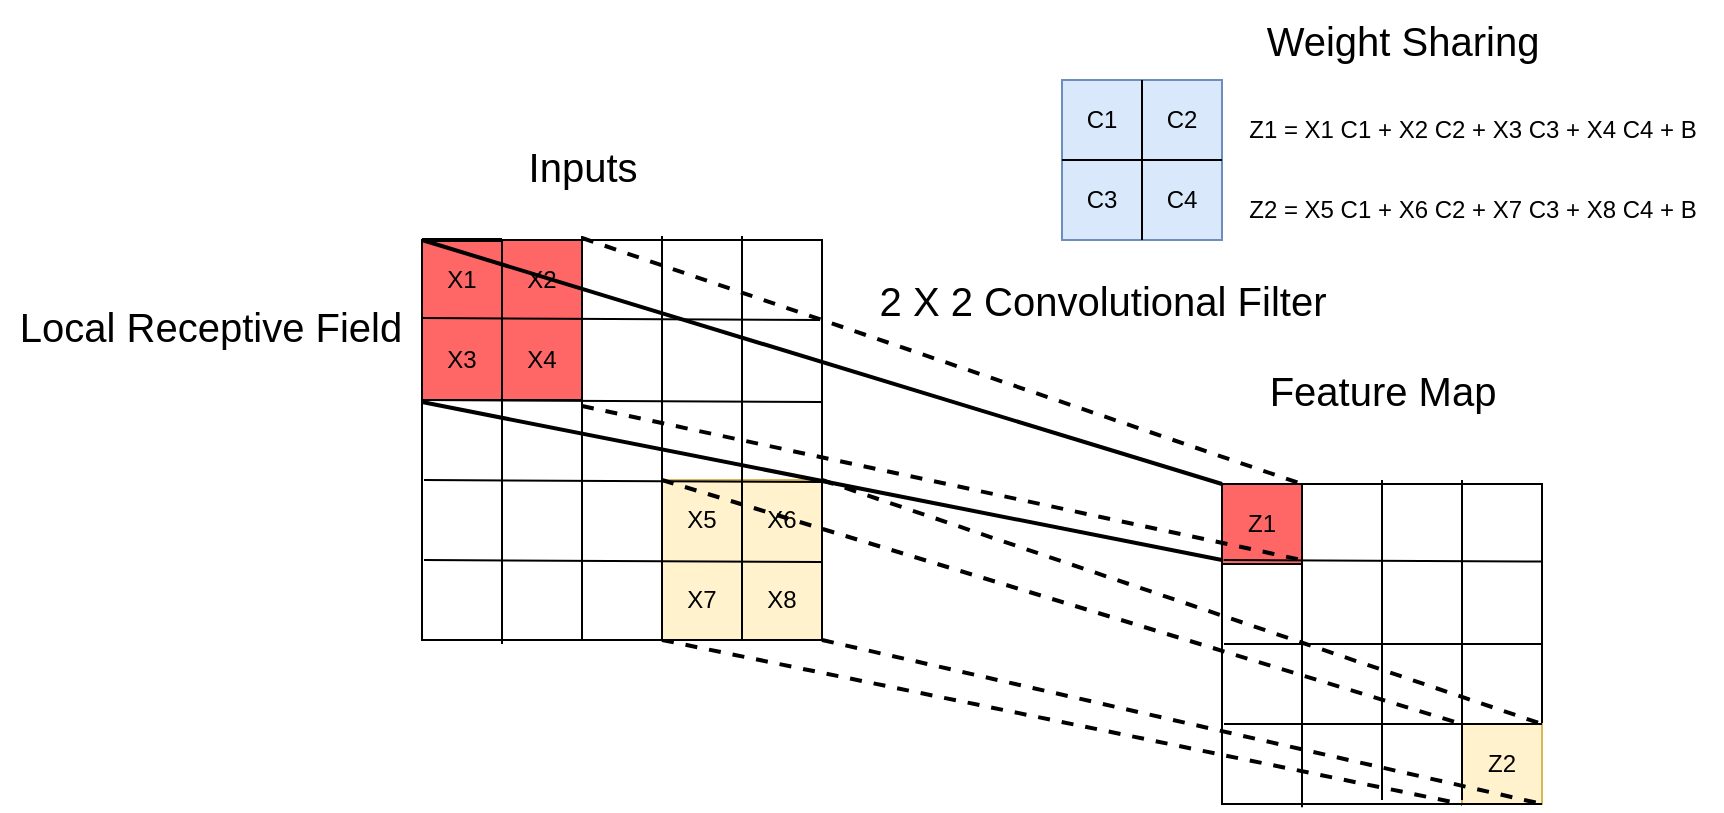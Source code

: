 <mxfile version="27.0.9">
  <diagram name="Page-1" id="Q3LpZTJptfd8fAtM910Q">
    <mxGraphModel dx="1570" dy="636" grid="1" gridSize="10" guides="1" tooltips="1" connect="1" arrows="1" fold="1" page="1" pageScale="1" pageWidth="827" pageHeight="1169" math="0" shadow="0">
      <root>
        <mxCell id="0" />
        <mxCell id="1" parent="0" />
        <mxCell id="G32MJahWbBB-IwMtLDE4-54" value="" style="endArrow=none;html=1;strokeWidth=2;rounded=0;exitX=0;exitY=1;exitDx=0;exitDy=0;entryX=0;entryY=1;entryDx=0;entryDy=0;dashed=1;" edge="1" parent="1" source="G32MJahWbBB-IwMtLDE4-48" target="G32MJahWbBB-IwMtLDE4-51">
          <mxGeometry width="50" height="50" relative="1" as="geometry">
            <mxPoint x="520" y="630" as="sourcePoint" />
            <mxPoint x="920" y="752" as="targetPoint" />
          </mxGeometry>
        </mxCell>
        <mxCell id="G32MJahWbBB-IwMtLDE4-10" value="" style="whiteSpace=wrap;html=1;aspect=fixed;fillStyle=auto;fillColor=none;" vertex="1" parent="1">
          <mxGeometry x="520" y="322" width="160" height="160" as="geometry" />
        </mxCell>
        <mxCell id="G32MJahWbBB-IwMtLDE4-52" value="" style="rounded=0;whiteSpace=wrap;html=1;fillColor=#fff2cc;strokeColor=#d6b656;" vertex="1" parent="1">
          <mxGeometry x="640" y="442" width="40" height="40" as="geometry" />
        </mxCell>
        <mxCell id="G32MJahWbBB-IwMtLDE4-56" value="" style="endArrow=none;html=1;strokeWidth=2;rounded=0;exitX=1;exitY=1;exitDx=0;exitDy=0;entryX=1;entryY=1;entryDx=0;entryDy=0;dashed=1;" edge="1" parent="1" source="G32MJahWbBB-IwMtLDE4-49" target="G32MJahWbBB-IwMtLDE4-51">
          <mxGeometry width="50" height="50" relative="1" as="geometry">
            <mxPoint x="370" y="620" as="sourcePoint" />
            <mxPoint x="770" y="702" as="targetPoint" />
          </mxGeometry>
        </mxCell>
        <mxCell id="G32MJahWbBB-IwMtLDE4-50" value="" style="whiteSpace=wrap;html=1;aspect=fixed;fillColor=#fff2cc;strokeColor=#d6b656;" vertex="1" parent="1">
          <mxGeometry x="240" y="320" width="80" height="80" as="geometry" />
        </mxCell>
        <mxCell id="G32MJahWbBB-IwMtLDE4-27" value="" style="whiteSpace=wrap;html=1;aspect=fixed;fillColor=#FF6666;" vertex="1" parent="1">
          <mxGeometry x="520" y="322" width="40" height="40" as="geometry" />
        </mxCell>
        <mxCell id="G32MJahWbBB-IwMtLDE4-26" value="" style="whiteSpace=wrap;html=1;aspect=fixed;fillColor=#FF6666;" vertex="1" parent="1">
          <mxGeometry x="120" y="200" width="80" height="80" as="geometry" />
        </mxCell>
        <mxCell id="G32MJahWbBB-IwMtLDE4-29" value="X1" style="text;html=1;align=center;verticalAlign=middle;whiteSpace=wrap;rounded=0;" vertex="1" parent="1">
          <mxGeometry x="120" y="200" width="40" height="40" as="geometry" />
        </mxCell>
        <mxCell id="G32MJahWbBB-IwMtLDE4-30" value="X2" style="text;html=1;align=center;verticalAlign=middle;whiteSpace=wrap;rounded=0;" vertex="1" parent="1">
          <mxGeometry x="160" y="200" width="40" height="40" as="geometry" />
        </mxCell>
        <mxCell id="G32MJahWbBB-IwMtLDE4-1" value="" style="whiteSpace=wrap;html=1;aspect=fixed;fillStyle=auto;fillColor=none;" vertex="1" parent="1">
          <mxGeometry x="120" y="200" width="200" height="200" as="geometry" />
        </mxCell>
        <mxCell id="G32MJahWbBB-IwMtLDE4-2" value="" style="endArrow=none;html=1;rounded=0;entryX=0;entryY=0.195;entryDx=0;entryDy=0;entryPerimeter=0;exitX=0.995;exitY=0.2;exitDx=0;exitDy=0;exitPerimeter=0;" edge="1" parent="1" source="G32MJahWbBB-IwMtLDE4-1" target="G32MJahWbBB-IwMtLDE4-1">
          <mxGeometry width="50" height="50" relative="1" as="geometry">
            <mxPoint x="340" y="340" as="sourcePoint" />
            <mxPoint x="130" y="240" as="targetPoint" />
          </mxGeometry>
        </mxCell>
        <mxCell id="G32MJahWbBB-IwMtLDE4-3" value="" style="endArrow=none;html=1;rounded=0;entryX=0;entryY=0.195;entryDx=0;entryDy=0;entryPerimeter=0;exitX=0.995;exitY=0.2;exitDx=0;exitDy=0;exitPerimeter=0;" edge="1" parent="1">
          <mxGeometry width="50" height="50" relative="1" as="geometry">
            <mxPoint x="320" y="281" as="sourcePoint" />
            <mxPoint x="121" y="280" as="targetPoint" />
          </mxGeometry>
        </mxCell>
        <mxCell id="G32MJahWbBB-IwMtLDE4-4" value="" style="endArrow=none;html=1;rounded=0;entryX=0;entryY=0.195;entryDx=0;entryDy=0;entryPerimeter=0;exitX=0.995;exitY=0.2;exitDx=0;exitDy=0;exitPerimeter=0;" edge="1" parent="1">
          <mxGeometry width="50" height="50" relative="1" as="geometry">
            <mxPoint x="320" y="321" as="sourcePoint" />
            <mxPoint x="121" y="320" as="targetPoint" />
          </mxGeometry>
        </mxCell>
        <mxCell id="G32MJahWbBB-IwMtLDE4-5" value="" style="endArrow=none;html=1;rounded=0;entryX=0;entryY=0.195;entryDx=0;entryDy=0;entryPerimeter=0;exitX=0.995;exitY=0.2;exitDx=0;exitDy=0;exitPerimeter=0;" edge="1" parent="1">
          <mxGeometry width="50" height="50" relative="1" as="geometry">
            <mxPoint x="320" y="361" as="sourcePoint" />
            <mxPoint x="121" y="360" as="targetPoint" />
          </mxGeometry>
        </mxCell>
        <mxCell id="G32MJahWbBB-IwMtLDE4-6" value="" style="endArrow=none;html=1;rounded=0;entryX=0.2;entryY=0;entryDx=0;entryDy=0;entryPerimeter=0;exitX=0.2;exitY=1.01;exitDx=0;exitDy=0;exitPerimeter=0;" edge="1" parent="1" source="G32MJahWbBB-IwMtLDE4-1" target="G32MJahWbBB-IwMtLDE4-1">
          <mxGeometry width="50" height="50" relative="1" as="geometry">
            <mxPoint x="639" y="331" as="sourcePoint" />
            <mxPoint x="440" y="330" as="targetPoint" />
          </mxGeometry>
        </mxCell>
        <mxCell id="G32MJahWbBB-IwMtLDE4-7" value="" style="endArrow=none;html=1;rounded=0;entryX=0.2;entryY=0;entryDx=0;entryDy=0;entryPerimeter=0;exitX=0.2;exitY=1.01;exitDx=0;exitDy=0;exitPerimeter=0;" edge="1" parent="1">
          <mxGeometry width="50" height="50" relative="1" as="geometry">
            <mxPoint x="200" y="400" as="sourcePoint" />
            <mxPoint x="200" y="198" as="targetPoint" />
          </mxGeometry>
        </mxCell>
        <mxCell id="G32MJahWbBB-IwMtLDE4-8" value="" style="endArrow=none;html=1;rounded=0;entryX=0.2;entryY=0;entryDx=0;entryDy=0;entryPerimeter=0;exitX=0.2;exitY=1.01;exitDx=0;exitDy=0;exitPerimeter=0;" edge="1" parent="1">
          <mxGeometry width="50" height="50" relative="1" as="geometry">
            <mxPoint x="240" y="400" as="sourcePoint" />
            <mxPoint x="240" y="198" as="targetPoint" />
          </mxGeometry>
        </mxCell>
        <mxCell id="G32MJahWbBB-IwMtLDE4-9" value="" style="endArrow=none;html=1;rounded=0;entryX=0.2;entryY=0;entryDx=0;entryDy=0;entryPerimeter=0;exitX=0.2;exitY=1.01;exitDx=0;exitDy=0;exitPerimeter=0;" edge="1" parent="1">
          <mxGeometry width="50" height="50" relative="1" as="geometry">
            <mxPoint x="280" y="400" as="sourcePoint" />
            <mxPoint x="280" y="198" as="targetPoint" />
          </mxGeometry>
        </mxCell>
        <mxCell id="G32MJahWbBB-IwMtLDE4-11" value="" style="endArrow=none;html=1;rounded=0;entryX=0;entryY=0.195;entryDx=0;entryDy=0;entryPerimeter=0;exitX=0.995;exitY=0.2;exitDx=0;exitDy=0;exitPerimeter=0;" edge="1" parent="1">
          <mxGeometry width="50" height="50" relative="1" as="geometry">
            <mxPoint x="680" y="360.8" as="sourcePoint" />
            <mxPoint x="520.8" y="360.0" as="targetPoint" />
          </mxGeometry>
        </mxCell>
        <mxCell id="G32MJahWbBB-IwMtLDE4-12" value="" style="endArrow=none;html=1;rounded=0;entryX=0;entryY=0.195;entryDx=0;entryDy=0;entryPerimeter=0;" edge="1" parent="1">
          <mxGeometry width="50" height="50" relative="1" as="geometry">
            <mxPoint x="680" y="402" as="sourcePoint" />
            <mxPoint x="521" y="402" as="targetPoint" />
          </mxGeometry>
        </mxCell>
        <mxCell id="G32MJahWbBB-IwMtLDE4-13" value="" style="endArrow=none;html=1;rounded=0;entryX=0;entryY=0.195;entryDx=0;entryDy=0;entryPerimeter=0;" edge="1" parent="1">
          <mxGeometry width="50" height="50" relative="1" as="geometry">
            <mxPoint x="680" y="442" as="sourcePoint" />
            <mxPoint x="521" y="442" as="targetPoint" />
          </mxGeometry>
        </mxCell>
        <mxCell id="G32MJahWbBB-IwMtLDE4-14" value="" style="endArrow=none;html=1;rounded=0;entryX=0;entryY=0.195;entryDx=0;entryDy=0;entryPerimeter=0;" edge="1" parent="1">
          <mxGeometry width="50" height="50" relative="1" as="geometry">
            <mxPoint x="680" y="482" as="sourcePoint" />
            <mxPoint x="521" y="482" as="targetPoint" />
          </mxGeometry>
        </mxCell>
        <mxCell id="G32MJahWbBB-IwMtLDE4-15" value="" style="endArrow=none;html=1;rounded=0;entryX=0.2;entryY=0;entryDx=0;entryDy=0;entryPerimeter=0;exitX=0.2;exitY=1.01;exitDx=0;exitDy=0;exitPerimeter=0;" edge="1" parent="1">
          <mxGeometry width="50" height="50" relative="1" as="geometry">
            <mxPoint x="560" y="483.6" as="sourcePoint" />
            <mxPoint x="560" y="322" as="targetPoint" />
          </mxGeometry>
        </mxCell>
        <mxCell id="G32MJahWbBB-IwMtLDE4-16" value="" style="endArrow=none;html=1;rounded=0;entryX=0.2;entryY=0;entryDx=0;entryDy=0;entryPerimeter=0;" edge="1" parent="1">
          <mxGeometry width="50" height="50" relative="1" as="geometry">
            <mxPoint x="600" y="480" as="sourcePoint" />
            <mxPoint x="600" y="320" as="targetPoint" />
          </mxGeometry>
        </mxCell>
        <mxCell id="G32MJahWbBB-IwMtLDE4-17" value="" style="endArrow=none;html=1;rounded=0;entryX=0.2;entryY=0;entryDx=0;entryDy=0;entryPerimeter=0;" edge="1" parent="1">
          <mxGeometry width="50" height="50" relative="1" as="geometry">
            <mxPoint x="640" y="480" as="sourcePoint" />
            <mxPoint x="640" y="320" as="targetPoint" />
          </mxGeometry>
        </mxCell>
        <mxCell id="G32MJahWbBB-IwMtLDE4-19" value="" style="endArrow=none;html=1;strokeWidth=2;rounded=0;exitX=0.4;exitY=-0.005;exitDx=0;exitDy=0;exitPerimeter=0;entryX=0.25;entryY=0;entryDx=0;entryDy=0;dashed=1;" edge="1" parent="1" source="G32MJahWbBB-IwMtLDE4-1" target="G32MJahWbBB-IwMtLDE4-10">
          <mxGeometry width="50" height="50" relative="1" as="geometry">
            <mxPoint x="200" y="150" as="sourcePoint" />
            <mxPoint x="250" y="100" as="targetPoint" />
          </mxGeometry>
        </mxCell>
        <mxCell id="G32MJahWbBB-IwMtLDE4-20" value="" style="endArrow=none;html=1;strokeWidth=2;rounded=0;exitX=0.4;exitY=-0.005;exitDx=0;exitDy=0;exitPerimeter=0;" edge="1" parent="1">
          <mxGeometry width="50" height="50" relative="1" as="geometry">
            <mxPoint x="120" y="281" as="sourcePoint" />
            <mxPoint x="520" y="360" as="targetPoint" />
          </mxGeometry>
        </mxCell>
        <mxCell id="G32MJahWbBB-IwMtLDE4-21" value="" style="endArrow=none;html=1;strokeWidth=2;rounded=0;exitX=0.4;exitY=-0.005;exitDx=0;exitDy=0;exitPerimeter=0;dashed=1;" edge="1" parent="1">
          <mxGeometry width="50" height="50" relative="1" as="geometry">
            <mxPoint x="200" y="283" as="sourcePoint" />
            <mxPoint x="560" y="360" as="targetPoint" />
          </mxGeometry>
        </mxCell>
        <mxCell id="G32MJahWbBB-IwMtLDE4-22" value="" style="endArrow=none;html=1;strokeWidth=2;rounded=0;exitX=0;exitY=0;exitDx=0;exitDy=0;entryX=0;entryY=0;entryDx=0;entryDy=0;" edge="1" parent="1" source="G32MJahWbBB-IwMtLDE4-1" target="G32MJahWbBB-IwMtLDE4-10">
          <mxGeometry width="50" height="50" relative="1" as="geometry">
            <mxPoint x="120" y="200" as="sourcePoint" />
            <mxPoint x="520" y="200" as="targetPoint" />
          </mxGeometry>
        </mxCell>
        <mxCell id="G32MJahWbBB-IwMtLDE4-23" value="&lt;font style=&quot;font-size: 20px;&quot;&gt;Inputs&lt;/font&gt;" style="text;html=1;align=center;verticalAlign=middle;resizable=0;points=[];autosize=1;strokeColor=none;fillColor=none;" vertex="1" parent="1">
          <mxGeometry x="160" y="143" width="80" height="40" as="geometry" />
        </mxCell>
        <mxCell id="G32MJahWbBB-IwMtLDE4-24" value="&lt;font style=&quot;font-size: 20px;&quot;&gt;Feature Map&lt;/font&gt;" style="text;html=1;align=center;verticalAlign=middle;resizable=0;points=[];autosize=1;strokeColor=none;fillColor=none;" vertex="1" parent="1">
          <mxGeometry x="530" y="255" width="140" height="40" as="geometry" />
        </mxCell>
        <mxCell id="G32MJahWbBB-IwMtLDE4-25" value="&lt;font style=&quot;font-size: 20px;&quot;&gt;2 X 2 Convolutional Filter&lt;/font&gt;" style="text;html=1;align=center;verticalAlign=middle;resizable=0;points=[];autosize=1;strokeColor=none;fillColor=none;" vertex="1" parent="1">
          <mxGeometry x="335" y="210" width="250" height="40" as="geometry" />
        </mxCell>
        <mxCell id="G32MJahWbBB-IwMtLDE4-28" value="&lt;font style=&quot;font-size: 20px;&quot;&gt;Local Receptive Field&lt;/font&gt;" style="text;html=1;align=center;verticalAlign=middle;resizable=0;points=[];autosize=1;strokeColor=none;fillColor=none;" vertex="1" parent="1">
          <mxGeometry x="-91" y="223" width="210" height="40" as="geometry" />
        </mxCell>
        <mxCell id="G32MJahWbBB-IwMtLDE4-31" value="" style="endArrow=none;html=1;strokeWidth=2;rounded=0;exitX=0.4;exitY=-0.005;exitDx=0;exitDy=0;exitPerimeter=0;entryX=0;entryY=0;entryDx=0;entryDy=0;" edge="1" parent="1" target="G32MJahWbBB-IwMtLDE4-30">
          <mxGeometry width="50" height="50" relative="1" as="geometry">
            <mxPoint x="120" y="200" as="sourcePoint" />
            <mxPoint x="520" y="322" as="targetPoint" />
          </mxGeometry>
        </mxCell>
        <mxCell id="G32MJahWbBB-IwMtLDE4-32" value="X3" style="text;html=1;align=center;verticalAlign=middle;whiteSpace=wrap;rounded=0;" vertex="1" parent="1">
          <mxGeometry x="120" y="240" width="40" height="40" as="geometry" />
        </mxCell>
        <mxCell id="G32MJahWbBB-IwMtLDE4-33" value="X4" style="text;html=1;align=center;verticalAlign=middle;whiteSpace=wrap;rounded=0;" vertex="1" parent="1">
          <mxGeometry x="160" y="240" width="40" height="40" as="geometry" />
        </mxCell>
        <mxCell id="G32MJahWbBB-IwMtLDE4-34" value="Z1" style="text;html=1;align=center;verticalAlign=middle;whiteSpace=wrap;rounded=0;" vertex="1" parent="1">
          <mxGeometry x="520" y="322" width="40" height="40" as="geometry" />
        </mxCell>
        <mxCell id="G32MJahWbBB-IwMtLDE4-38" value="" style="whiteSpace=wrap;html=1;aspect=fixed;fillColor=#dae8fc;strokeColor=#6c8ebf;" vertex="1" parent="1">
          <mxGeometry x="440" y="120" width="80" height="80" as="geometry" />
        </mxCell>
        <mxCell id="G32MJahWbBB-IwMtLDE4-39" value="" style="endArrow=none;html=1;rounded=0;entryX=1;entryY=0.5;entryDx=0;entryDy=0;exitX=0;exitY=0.5;exitDx=0;exitDy=0;" edge="1" parent="1" source="G32MJahWbBB-IwMtLDE4-38" target="G32MJahWbBB-IwMtLDE4-38">
          <mxGeometry width="50" height="50" relative="1" as="geometry">
            <mxPoint x="370" y="180" as="sourcePoint" />
            <mxPoint x="420" y="130" as="targetPoint" />
          </mxGeometry>
        </mxCell>
        <mxCell id="G32MJahWbBB-IwMtLDE4-40" value="" style="endArrow=none;html=1;rounded=0;entryX=0.5;entryY=1;entryDx=0;entryDy=0;exitX=0.5;exitY=0;exitDx=0;exitDy=0;" edge="1" parent="1" source="G32MJahWbBB-IwMtLDE4-38" target="G32MJahWbBB-IwMtLDE4-38">
          <mxGeometry width="50" height="50" relative="1" as="geometry">
            <mxPoint x="600" y="150" as="sourcePoint" />
            <mxPoint x="680" y="150" as="targetPoint" />
          </mxGeometry>
        </mxCell>
        <mxCell id="G32MJahWbBB-IwMtLDE4-41" value="C1" style="text;html=1;align=center;verticalAlign=middle;whiteSpace=wrap;rounded=0;" vertex="1" parent="1">
          <mxGeometry x="440" y="120" width="40" height="40" as="geometry" />
        </mxCell>
        <mxCell id="G32MJahWbBB-IwMtLDE4-42" value="C2" style="text;html=1;align=center;verticalAlign=middle;whiteSpace=wrap;rounded=0;" vertex="1" parent="1">
          <mxGeometry x="480" y="120" width="40" height="40" as="geometry" />
        </mxCell>
        <mxCell id="G32MJahWbBB-IwMtLDE4-43" value="C3" style="text;html=1;align=center;verticalAlign=middle;whiteSpace=wrap;rounded=0;" vertex="1" parent="1">
          <mxGeometry x="440" y="160" width="40" height="40" as="geometry" />
        </mxCell>
        <mxCell id="G32MJahWbBB-IwMtLDE4-44" value="C4" style="text;html=1;align=center;verticalAlign=middle;whiteSpace=wrap;rounded=0;" vertex="1" parent="1">
          <mxGeometry x="480" y="160" width="40" height="40" as="geometry" />
        </mxCell>
        <mxCell id="G32MJahWbBB-IwMtLDE4-45" value="Z1 = X1 C1 + X2 C2 + X3 C3 + X4 C4 + B" style="text;html=1;align=center;verticalAlign=middle;resizable=0;points=[];autosize=1;strokeColor=none;fillColor=none;" vertex="1" parent="1">
          <mxGeometry x="520" y="130" width="250" height="30" as="geometry" />
        </mxCell>
        <mxCell id="G32MJahWbBB-IwMtLDE4-46" value="X5" style="text;html=1;align=center;verticalAlign=middle;whiteSpace=wrap;rounded=0;" vertex="1" parent="1">
          <mxGeometry x="240" y="320" width="40" height="40" as="geometry" />
        </mxCell>
        <mxCell id="G32MJahWbBB-IwMtLDE4-47" value="X6" style="text;html=1;align=center;verticalAlign=middle;whiteSpace=wrap;rounded=0;" vertex="1" parent="1">
          <mxGeometry x="280" y="320" width="40" height="40" as="geometry" />
        </mxCell>
        <mxCell id="G32MJahWbBB-IwMtLDE4-48" value="X7" style="text;html=1;align=center;verticalAlign=middle;whiteSpace=wrap;rounded=0;" vertex="1" parent="1">
          <mxGeometry x="240" y="360" width="40" height="40" as="geometry" />
        </mxCell>
        <mxCell id="G32MJahWbBB-IwMtLDE4-49" value="X8" style="text;html=1;align=center;verticalAlign=middle;whiteSpace=wrap;rounded=0;" vertex="1" parent="1">
          <mxGeometry x="280" y="360" width="40" height="40" as="geometry" />
        </mxCell>
        <mxCell id="G32MJahWbBB-IwMtLDE4-51" value="Z2" style="text;html=1;align=center;verticalAlign=middle;whiteSpace=wrap;rounded=0;" vertex="1" parent="1">
          <mxGeometry x="640" y="442" width="40" height="40" as="geometry" />
        </mxCell>
        <mxCell id="G32MJahWbBB-IwMtLDE4-53" value="" style="endArrow=none;html=1;strokeWidth=2;rounded=0;exitX=0;exitY=0;exitDx=0;exitDy=0;entryX=0;entryY=0;entryDx=0;entryDy=0;dashed=1;" edge="1" parent="1" source="G32MJahWbBB-IwMtLDE4-46" target="G32MJahWbBB-IwMtLDE4-51">
          <mxGeometry width="50" height="50" relative="1" as="geometry">
            <mxPoint x="430" y="520" as="sourcePoint" />
            <mxPoint x="830" y="599" as="targetPoint" />
          </mxGeometry>
        </mxCell>
        <mxCell id="G32MJahWbBB-IwMtLDE4-55" value="" style="endArrow=none;html=1;strokeWidth=2;rounded=0;exitX=1;exitY=0;exitDx=0;exitDy=0;entryX=1;entryY=0;entryDx=0;entryDy=0;dashed=1;" edge="1" parent="1" source="G32MJahWbBB-IwMtLDE4-47" target="G32MJahWbBB-IwMtLDE4-51">
          <mxGeometry width="50" height="50" relative="1" as="geometry">
            <mxPoint x="690" y="630" as="sourcePoint" />
            <mxPoint x="1090" y="712" as="targetPoint" />
          </mxGeometry>
        </mxCell>
        <mxCell id="G32MJahWbBB-IwMtLDE4-57" value="Z2 = X5 C1 + X6 C2 + X7 C3 + X8 C4 + B" style="text;html=1;align=center;verticalAlign=middle;resizable=0;points=[];autosize=1;strokeColor=none;fillColor=none;" vertex="1" parent="1">
          <mxGeometry x="520" y="170" width="250" height="30" as="geometry" />
        </mxCell>
        <mxCell id="G32MJahWbBB-IwMtLDE4-58" value="&lt;font style=&quot;font-size: 20px;&quot;&gt;Weight Sharing&lt;/font&gt;" style="text;html=1;align=center;verticalAlign=middle;resizable=0;points=[];autosize=1;strokeColor=none;fillColor=none;" vertex="1" parent="1">
          <mxGeometry x="530" y="80" width="160" height="40" as="geometry" />
        </mxCell>
      </root>
    </mxGraphModel>
  </diagram>
</mxfile>
